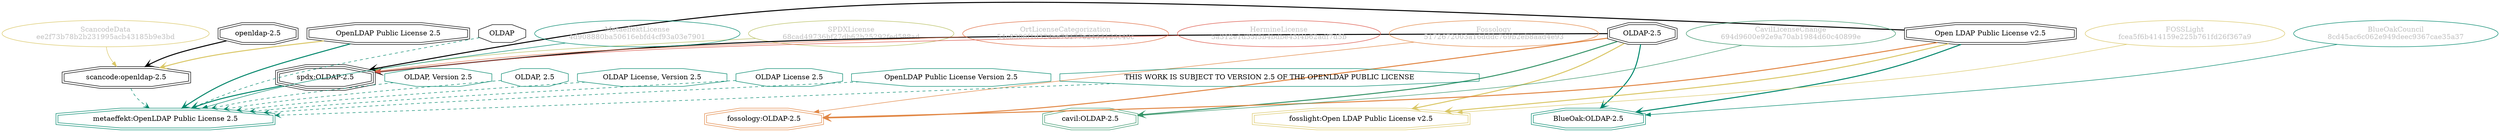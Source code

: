 strict digraph {
    node [shape=box];
    graph [splines=curved];
    3439 [label="SPDXLicense\n68cad49736bf27db62b25292fed588ad"
         ,fontcolor=gray
         ,color="#b8bf62"
         ,fillcolor="beige;1"
         ,shape=ellipse];
    3440 [label="spdx:OLDAP-2.5"
         ,shape=tripleoctagon];
    3441 [label="OLDAP-2.5"
         ,shape=doubleoctagon];
    3442 [label="Open LDAP Public License v2.5"
         ,shape=doubleoctagon];
    8947 [label="BlueOakCouncil\n8cd45ac6c062e949deec9367cae35a37"
         ,fontcolor=gray
         ,color="#00876c"
         ,fillcolor="beige;1"
         ,shape=ellipse];
    8948 [label="BlueOak:OLDAP-2.5"
         ,color="#00876c"
         ,shape=doubleoctagon];
    21441 [label="ScancodeData\nee2f73b78b2b231995acb43185b9e3bd"
          ,fontcolor=gray
          ,color="#dac767"
          ,fillcolor="beige;1"
          ,shape=ellipse];
    21442 [label="scancode:openldap-2.5"
          ,shape=doubleoctagon];
    21443 [label="openldap-2.5"
          ,shape=doubleoctagon];
    21444 [label="OpenLDAP Public License 2.5"
          ,shape=doubleoctagon];
    27061 [label="Fossology\n5172672003a16dddc769b2eb8aad4e93"
          ,fontcolor=gray
          ,color="#e18745"
          ,fillcolor="beige;1"
          ,shape=ellipse];
    27062 [label="fossology:OLDAP-2.5"
          ,color="#e18745"
          ,shape=doubleoctagon];
    27265 [label=OLDAP
          ,shape=octagon];
    35144 [label="OrtLicenseCategorization\n54c8306f1d324ae76177e2433123c40c"
          ,fontcolor=gray
          ,color="#e06f45"
          ,fillcolor="beige;1"
          ,shape=ellipse];
    37349 [label="CavilLicenseChange\n694d9600e92e9a70ab1984d60c40899e"
          ,fontcolor=gray
          ,color="#379469"
          ,fillcolor="beige;1"
          ,shape=ellipse];
    37350 [label="cavil:OLDAP-2.5"
          ,color="#379469"
          ,shape=doubleoctagon];
    46393 [label="MetaeffektLicense\n4d908880ba50616ebfd4cf93a03e7901"
          ,fontcolor=gray
          ,color="#00876c"
          ,fillcolor="beige;1"
          ,shape=ellipse];
    46394 [label="metaeffekt:OpenLDAP Public License 2.5"
          ,color="#00876c"
          ,shape=doubleoctagon];
    46395 [label="OLDAP, Version 2.5"
          ,color="#00876c"
          ,shape=octagon];
    46396 [label="OLDAP, 2.5"
          ,color="#00876c"
          ,shape=octagon];
    46397 [label="OLDAP License, Version 2.5"
          ,color="#00876c"
          ,shape=octagon];
    46398 [label="OLDAP License 2.5"
          ,color="#00876c"
          ,shape=octagon];
    46399 [label="OpenLDAP Public License Version 2.5"
          ,color="#00876c"
          ,shape=octagon];
    46400 [label="THIS WORK IS SUBJECT TO VERSION 2.5 OF THE OPENLDAP PUBLIC LICENSE"
          ,color="#00876c"
          ,shape=octagon];
    50058 [label="HermineLicense\n5a312e1d35f5b4bdbe43f4b62adf7d5b"
          ,fontcolor=gray
          ,color="#dc574a"
          ,fillcolor="beige;1"
          ,shape=ellipse];
    51030 [label="FOSSLight\nfcea5f6b414159e225b761fd26f367a9"
          ,fontcolor=gray
          ,color="#dac767"
          ,fillcolor="beige;1"
          ,shape=ellipse];
    51031 [label="fosslight:Open LDAP Public License v2.5"
          ,color="#dac767"
          ,shape=doubleoctagon];
    3439 -> 3440 [weight=0.5
                 ,color="#b8bf62"];
    3440 -> 46394 [style=bold
                  ,arrowhead=vee
                  ,weight=0.7
                  ,color="#00876c"];
    3441 -> 3440 [style=bold
                 ,arrowhead=vee
                 ,weight=0.7];
    3441 -> 8948 [style=bold
                 ,arrowhead=vee
                 ,weight=0.7
                 ,color="#00876c"];
    3441 -> 27062 [style=bold
                  ,arrowhead=vee
                  ,weight=0.7
                  ,color="#e18745"];
    3441 -> 37350 [style=bold
                  ,arrowhead=vee
                  ,weight=0.7
                  ,color="#379469"];
    3441 -> 37350 [style=bold
                  ,arrowhead=vee
                  ,weight=0.7
                  ,color="#379469"];
    3441 -> 51031 [style=bold
                  ,arrowhead=vee
                  ,weight=0.7
                  ,color="#dac767"];
    3442 -> 3440 [style=bold
                 ,arrowhead=vee
                 ,weight=0.7];
    3442 -> 8948 [style=bold
                 ,arrowhead=vee
                 ,weight=0.7
                 ,color="#00876c"];
    3442 -> 27062 [style=bold
                  ,arrowhead=vee
                  ,weight=0.7
                  ,color="#e18745"];
    3442 -> 51031 [style=bold
                  ,arrowhead=vee
                  ,weight=0.7
                  ,color="#dac767"];
    8947 -> 8948 [weight=0.5
                 ,color="#00876c"];
    21441 -> 21442 [weight=0.5
                   ,color="#dac767"];
    21442 -> 46394 [style=dashed
                   ,arrowhead=vee
                   ,weight=0.5
                   ,color="#00876c"];
    21443 -> 21442 [style=bold
                   ,arrowhead=vee
                   ,weight=0.7];
    21444 -> 21442 [style=bold
                   ,arrowhead=vee
                   ,weight=0.7
                   ,color="#dac767"];
    21444 -> 46394 [style=bold
                   ,arrowhead=vee
                   ,weight=0.7
                   ,color="#00876c"];
    27061 -> 27062 [weight=0.5
                   ,color="#e18745"];
    27265 -> 46394 [style=dashed
                   ,arrowhead=vee
                   ,weight=0.5
                   ,color="#00876c"];
    35144 -> 3440 [weight=0.5
                  ,color="#e06f45"];
    37349 -> 37350 [weight=0.5
                   ,color="#379469"];
    46393 -> 46394 [weight=0.5
                   ,color="#00876c"];
    46395 -> 46394 [style=dashed
                   ,arrowhead=vee
                   ,weight=0.5
                   ,color="#00876c"];
    46396 -> 46394 [style=dashed
                   ,arrowhead=vee
                   ,weight=0.5
                   ,color="#00876c"];
    46397 -> 46394 [style=dashed
                   ,arrowhead=vee
                   ,weight=0.5
                   ,color="#00876c"];
    46398 -> 46394 [style=dashed
                   ,arrowhead=vee
                   ,weight=0.5
                   ,color="#00876c"];
    46399 -> 46394 [style=dashed
                   ,arrowhead=vee
                   ,weight=0.5
                   ,color="#00876c"];
    46400 -> 46394 [style=dashed
                   ,arrowhead=vee
                   ,weight=0.5
                   ,color="#00876c"];
    50058 -> 3440 [weight=0.5
                  ,color="#dc574a"];
    51030 -> 51031 [weight=0.5
                   ,color="#dac767"];
}
